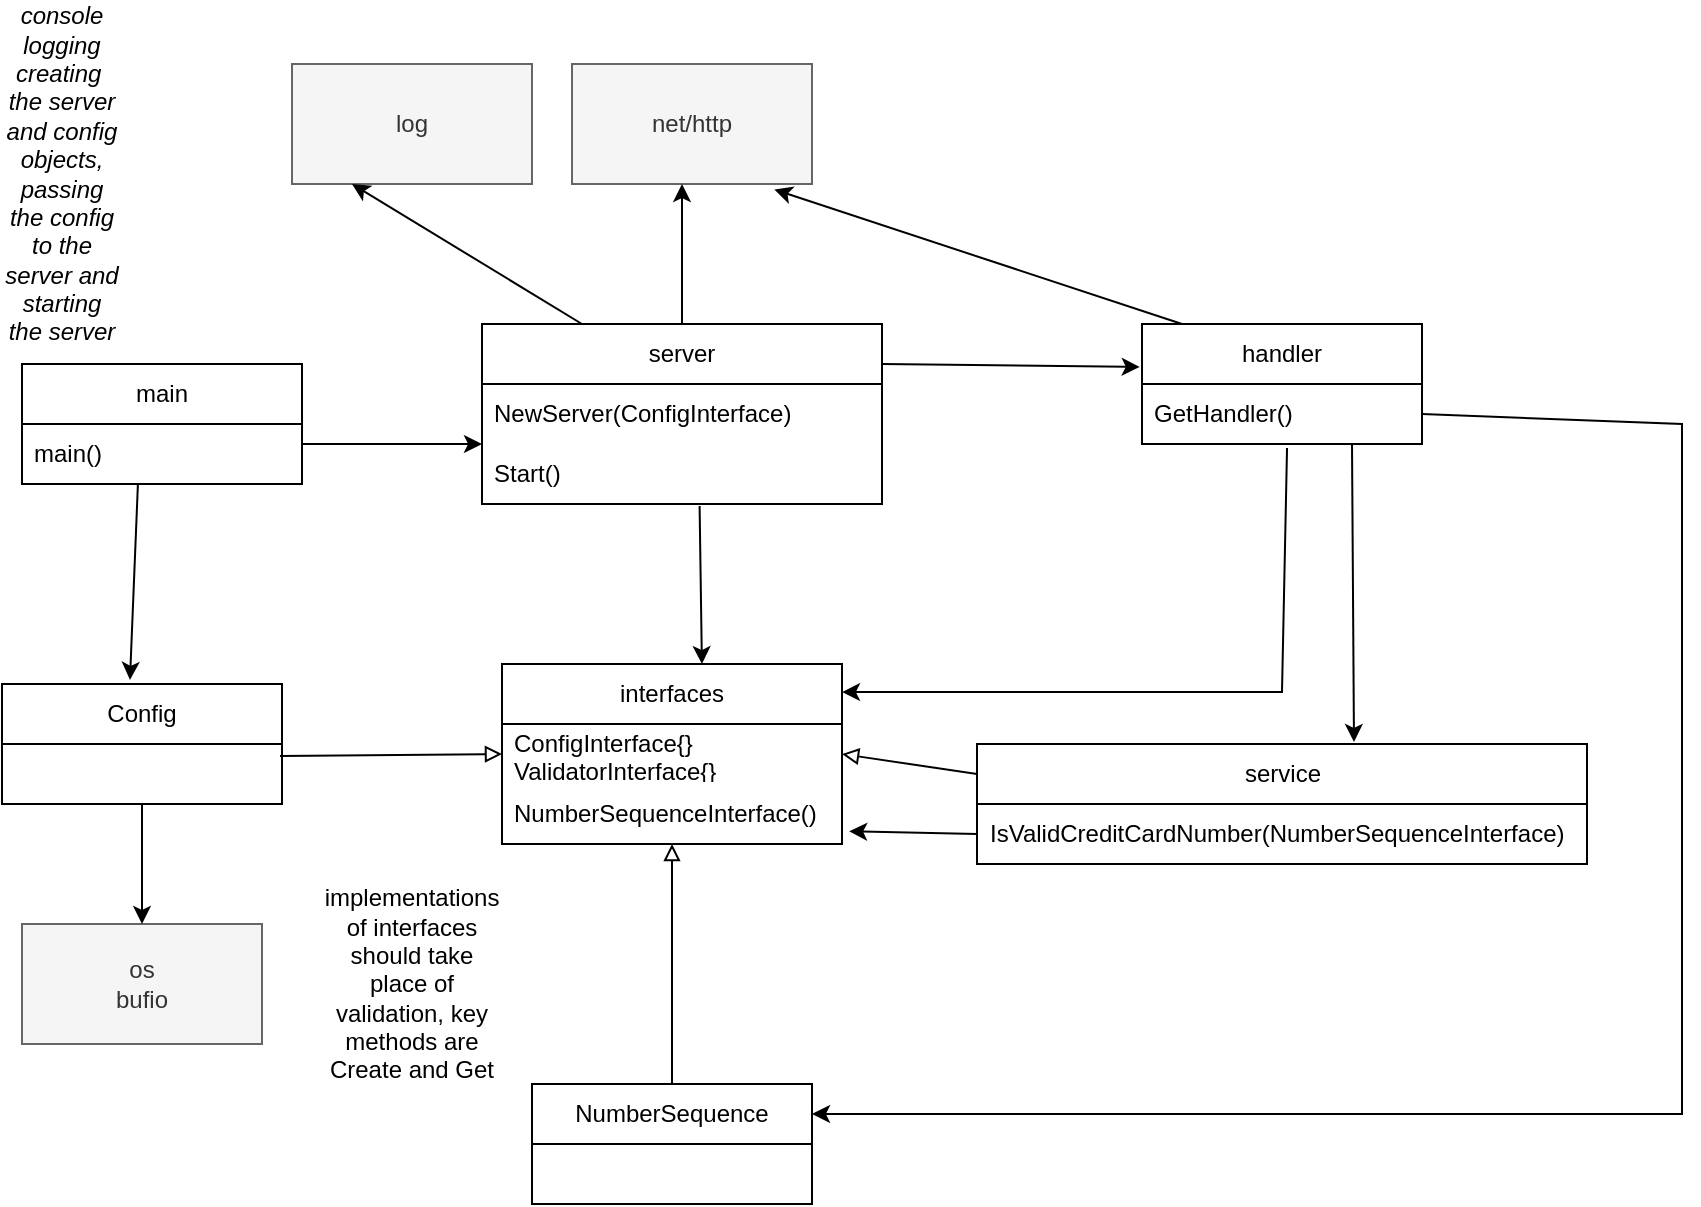 <mxfile version="26.0.7">
  <diagram id="C5RBs43oDa-KdzZeNtuy" name="Page-1">
    <mxGraphModel dx="1114" dy="784" grid="1" gridSize="10" guides="1" tooltips="1" connect="1" arrows="1" fold="1" page="1" pageScale="1" pageWidth="827" pageHeight="1169" math="0" shadow="0">
      <root>
        <mxCell id="WIyWlLk6GJQsqaUBKTNV-0" />
        <mxCell id="WIyWlLk6GJQsqaUBKTNV-1" parent="WIyWlLk6GJQsqaUBKTNV-0" />
        <mxCell id="FblH6l9M7fZanG1C1Pi8-64" value="main" style="swimlane;fontStyle=0;childLayout=stackLayout;horizontal=1;startSize=30;horizontalStack=0;resizeParent=1;resizeParentMax=0;resizeLast=0;collapsible=1;marginBottom=0;whiteSpace=wrap;html=1;" parent="WIyWlLk6GJQsqaUBKTNV-1" vertex="1">
          <mxGeometry x="30" y="260" width="140" height="60" as="geometry" />
        </mxCell>
        <mxCell id="FblH6l9M7fZanG1C1Pi8-65" value="main()" style="text;strokeColor=none;fillColor=none;align=left;verticalAlign=middle;spacingLeft=4;spacingRight=4;overflow=hidden;points=[[0,0.5],[1,0.5]];portConstraint=eastwest;rotatable=0;whiteSpace=wrap;html=1;" parent="FblH6l9M7fZanG1C1Pi8-64" vertex="1">
          <mxGeometry y="30" width="140" height="30" as="geometry" />
        </mxCell>
        <mxCell id="FblH6l9M7fZanG1C1Pi8-68" value="server" style="swimlane;fontStyle=0;childLayout=stackLayout;horizontal=1;startSize=30;horizontalStack=0;resizeParent=1;resizeParentMax=0;resizeLast=0;collapsible=1;marginBottom=0;whiteSpace=wrap;html=1;" parent="WIyWlLk6GJQsqaUBKTNV-1" vertex="1">
          <mxGeometry x="260" y="240" width="200" height="90" as="geometry" />
        </mxCell>
        <mxCell id="FblH6l9M7fZanG1C1Pi8-69" value="NewServer(ConfigInterface)" style="text;strokeColor=none;fillColor=none;align=left;verticalAlign=middle;spacingLeft=4;spacingRight=4;overflow=hidden;points=[[0,0.5],[1,0.5]];portConstraint=eastwest;rotatable=0;whiteSpace=wrap;html=1;" parent="FblH6l9M7fZanG1C1Pi8-68" vertex="1">
          <mxGeometry y="30" width="200" height="30" as="geometry" />
        </mxCell>
        <mxCell id="FblH6l9M7fZanG1C1Pi8-70" value="Start()" style="text;strokeColor=none;fillColor=none;align=left;verticalAlign=middle;spacingLeft=4;spacingRight=4;overflow=hidden;points=[[0,0.5],[1,0.5]];portConstraint=eastwest;rotatable=0;whiteSpace=wrap;html=1;" parent="FblH6l9M7fZanG1C1Pi8-68" vertex="1">
          <mxGeometry y="60" width="200" height="30" as="geometry" />
        </mxCell>
        <mxCell id="FblH6l9M7fZanG1C1Pi8-72" value="Config" style="swimlane;fontStyle=0;childLayout=stackLayout;horizontal=1;startSize=30;horizontalStack=0;resizeParent=1;resizeParentMax=0;resizeLast=0;collapsible=1;marginBottom=0;whiteSpace=wrap;html=1;" parent="WIyWlLk6GJQsqaUBKTNV-1" vertex="1">
          <mxGeometry x="20" y="420" width="140" height="60" as="geometry" />
        </mxCell>
        <mxCell id="FblH6l9M7fZanG1C1Pi8-76" value="" style="endArrow=classic;html=1;rounded=0;" parent="WIyWlLk6GJQsqaUBKTNV-1" edge="1">
          <mxGeometry width="50" height="50" relative="1" as="geometry">
            <mxPoint x="170" y="300" as="sourcePoint" />
            <mxPoint x="260" y="300" as="targetPoint" />
          </mxGeometry>
        </mxCell>
        <mxCell id="FblH6l9M7fZanG1C1Pi8-77" value="" style="endArrow=classic;html=1;rounded=0;exitX=0.414;exitY=1;exitDx=0;exitDy=0;exitPerimeter=0;entryX=0.457;entryY=-0.017;entryDx=0;entryDy=0;entryPerimeter=0;" parent="WIyWlLk6GJQsqaUBKTNV-1" source="FblH6l9M7fZanG1C1Pi8-65" edge="1">
          <mxGeometry width="50" height="50" relative="1" as="geometry">
            <mxPoint x="94.96" y="353" as="sourcePoint" />
            <mxPoint x="83.98" y="417.96" as="targetPoint" />
          </mxGeometry>
        </mxCell>
        <mxCell id="FblH6l9M7fZanG1C1Pi8-79" value="interfaces" style="swimlane;fontStyle=0;childLayout=stackLayout;horizontal=1;startSize=30;horizontalStack=0;resizeParent=1;resizeParentMax=0;resizeLast=0;collapsible=1;marginBottom=0;whiteSpace=wrap;html=1;" parent="WIyWlLk6GJQsqaUBKTNV-1" vertex="1">
          <mxGeometry x="270" y="410" width="170" height="90" as="geometry" />
        </mxCell>
        <mxCell id="FblH6l9M7fZanG1C1Pi8-80" value="ConfigInterface{}&lt;div&gt;ValidatorInterface{}&lt;/div&gt;" style="text;strokeColor=none;fillColor=none;align=left;verticalAlign=middle;spacingLeft=4;spacingRight=4;overflow=hidden;points=[[0,0.5],[1,0.5]];portConstraint=eastwest;rotatable=0;whiteSpace=wrap;html=1;" parent="FblH6l9M7fZanG1C1Pi8-79" vertex="1">
          <mxGeometry y="30" width="170" height="30" as="geometry" />
        </mxCell>
        <mxCell id="FblH6l9M7fZanG1C1Pi8-81" value="NumberSequenceInterface()" style="text;strokeColor=none;fillColor=none;align=left;verticalAlign=middle;spacingLeft=4;spacingRight=4;overflow=hidden;points=[[0,0.5],[1,0.5]];portConstraint=eastwest;rotatable=0;whiteSpace=wrap;html=1;" parent="FblH6l9M7fZanG1C1Pi8-79" vertex="1">
          <mxGeometry y="60" width="170" height="30" as="geometry" />
        </mxCell>
        <mxCell id="FblH6l9M7fZanG1C1Pi8-84" value="" style="endArrow=block;html=1;rounded=0;entryX=0;entryY=0.5;entryDx=0;entryDy=0;exitX=0.993;exitY=0.2;exitDx=0;exitDy=0;exitPerimeter=0;endFill=0;" parent="WIyWlLk6GJQsqaUBKTNV-1" target="FblH6l9M7fZanG1C1Pi8-80" edge="1">
          <mxGeometry width="50" height="50" relative="1" as="geometry">
            <mxPoint x="159.02" y="456.0" as="sourcePoint" />
            <mxPoint x="210" y="390" as="targetPoint" />
          </mxGeometry>
        </mxCell>
        <mxCell id="FblH6l9M7fZanG1C1Pi8-88" value="handler" style="swimlane;fontStyle=0;childLayout=stackLayout;horizontal=1;startSize=30;horizontalStack=0;resizeParent=1;resizeParentMax=0;resizeLast=0;collapsible=1;marginBottom=0;whiteSpace=wrap;html=1;" parent="WIyWlLk6GJQsqaUBKTNV-1" vertex="1">
          <mxGeometry x="590" y="240" width="140" height="60" as="geometry" />
        </mxCell>
        <mxCell id="FblH6l9M7fZanG1C1Pi8-89" value="GetHandler()" style="text;strokeColor=none;fillColor=none;align=left;verticalAlign=middle;spacingLeft=4;spacingRight=4;overflow=hidden;points=[[0,0.5],[1,0.5]];portConstraint=eastwest;rotatable=0;whiteSpace=wrap;html=1;" parent="FblH6l9M7fZanG1C1Pi8-88" vertex="1">
          <mxGeometry y="30" width="140" height="30" as="geometry" />
        </mxCell>
        <mxCell id="FblH6l9M7fZanG1C1Pi8-92" value="service" style="swimlane;fontStyle=0;childLayout=stackLayout;horizontal=1;startSize=30;horizontalStack=0;resizeParent=1;resizeParentMax=0;resizeLast=0;collapsible=1;marginBottom=0;whiteSpace=wrap;html=1;" parent="WIyWlLk6GJQsqaUBKTNV-1" vertex="1">
          <mxGeometry x="507.5" y="450" width="305" height="60" as="geometry" />
        </mxCell>
        <mxCell id="FblH6l9M7fZanG1C1Pi8-93" value="IsValidCreditCardNumber(NumberSequenceInterface)" style="text;strokeColor=none;fillColor=none;align=left;verticalAlign=middle;spacingLeft=4;spacingRight=4;overflow=hidden;points=[[0,0.5],[1,0.5]];portConstraint=eastwest;rotatable=0;whiteSpace=wrap;html=1;" parent="FblH6l9M7fZanG1C1Pi8-92" vertex="1">
          <mxGeometry y="30" width="305" height="30" as="geometry" />
        </mxCell>
        <mxCell id="FblH6l9M7fZanG1C1Pi8-96" value="" style="endArrow=classic;html=1;rounded=0;exitX=0.518;exitY=1.067;exitDx=0;exitDy=0;exitPerimeter=0;entryX=1;entryY=0.156;entryDx=0;entryDy=0;entryPerimeter=0;" parent="WIyWlLk6GJQsqaUBKTNV-1" source="FblH6l9M7fZanG1C1Pi8-89" target="FblH6l9M7fZanG1C1Pi8-79" edge="1">
          <mxGeometry width="50" height="50" relative="1" as="geometry">
            <mxPoint x="680" y="340" as="sourcePoint" />
            <mxPoint x="730" y="290" as="targetPoint" />
            <Array as="points">
              <mxPoint x="660" y="424" />
            </Array>
          </mxGeometry>
        </mxCell>
        <mxCell id="FblH6l9M7fZanG1C1Pi8-97" value="" style="endArrow=classic;html=1;rounded=0;entryX=-0.008;entryY=0.358;entryDx=0;entryDy=0;entryPerimeter=0;" parent="WIyWlLk6GJQsqaUBKTNV-1" target="FblH6l9M7fZanG1C1Pi8-88" edge="1">
          <mxGeometry width="50" height="50" relative="1" as="geometry">
            <mxPoint x="460" y="260" as="sourcePoint" />
            <mxPoint x="510" y="210" as="targetPoint" />
          </mxGeometry>
        </mxCell>
        <mxCell id="FblH6l9M7fZanG1C1Pi8-98" value="NumberSequence" style="swimlane;fontStyle=0;childLayout=stackLayout;horizontal=1;startSize=30;horizontalStack=0;resizeParent=1;resizeParentMax=0;resizeLast=0;collapsible=1;marginBottom=0;whiteSpace=wrap;html=1;" parent="WIyWlLk6GJQsqaUBKTNV-1" vertex="1">
          <mxGeometry x="285" y="620" width="140" height="60" as="geometry" />
        </mxCell>
        <mxCell id="FblH6l9M7fZanG1C1Pi8-102" value="" style="endArrow=classic;html=1;rounded=0;exitX=0;exitY=0.5;exitDx=0;exitDy=0;entryX=1.021;entryY=0.788;entryDx=0;entryDy=0;entryPerimeter=0;" parent="WIyWlLk6GJQsqaUBKTNV-1" source="FblH6l9M7fZanG1C1Pi8-93" target="FblH6l9M7fZanG1C1Pi8-81" edge="1">
          <mxGeometry width="50" height="50" relative="1" as="geometry">
            <mxPoint x="260" y="690" as="sourcePoint" />
            <mxPoint x="310" y="640" as="targetPoint" />
          </mxGeometry>
        </mxCell>
        <mxCell id="FblH6l9M7fZanG1C1Pi8-103" value="" style="endArrow=block;html=1;rounded=0;exitX=0.5;exitY=0;exitDx=0;exitDy=0;endFill=0;" parent="WIyWlLk6GJQsqaUBKTNV-1" source="FblH6l9M7fZanG1C1Pi8-98" target="FblH6l9M7fZanG1C1Pi8-81" edge="1">
          <mxGeometry width="50" height="50" relative="1" as="geometry">
            <mxPoint x="355" y="610" as="sourcePoint" />
            <mxPoint x="450" y="550" as="targetPoint" />
          </mxGeometry>
        </mxCell>
        <mxCell id="FblH6l9M7fZanG1C1Pi8-105" value="&lt;i&gt;console logging&lt;/i&gt;&lt;div&gt;&lt;i&gt;creating&amp;nbsp; the server and config objects, passing the config to the server and starting the server&lt;/i&gt;&lt;/div&gt;" style="text;html=1;align=center;verticalAlign=middle;whiteSpace=wrap;rounded=0;" parent="WIyWlLk6GJQsqaUBKTNV-1" vertex="1">
          <mxGeometry x="20" y="150" width="60" height="30" as="geometry" />
        </mxCell>
        <mxCell id="FblH6l9M7fZanG1C1Pi8-110" value="" style="endArrow=classic;html=1;rounded=0;entryX=0.588;entryY=0;entryDx=0;entryDy=0;entryPerimeter=0;exitX=0.544;exitY=1.035;exitDx=0;exitDy=0;exitPerimeter=0;" parent="WIyWlLk6GJQsqaUBKTNV-1" source="FblH6l9M7fZanG1C1Pi8-70" target="FblH6l9M7fZanG1C1Pi8-79" edge="1">
          <mxGeometry width="50" height="50" relative="1" as="geometry">
            <mxPoint x="380" y="360" as="sourcePoint" />
            <mxPoint x="430" y="310" as="targetPoint" />
          </mxGeometry>
        </mxCell>
        <mxCell id="FblH6l9M7fZanG1C1Pi8-111" value="implementations of interfaces should take place of validation, key methods are Create and Get" style="text;html=1;align=center;verticalAlign=middle;whiteSpace=wrap;rounded=0;" parent="WIyWlLk6GJQsqaUBKTNV-1" vertex="1">
          <mxGeometry x="195" y="555" width="60" height="30" as="geometry" />
        </mxCell>
        <mxCell id="FblH6l9M7fZanG1C1Pi8-115" value="os&lt;div&gt;bufio&lt;/div&gt;" style="rounded=0;whiteSpace=wrap;html=1;fillColor=#f5f5f5;fontColor=#333333;strokeColor=#666666;" parent="WIyWlLk6GJQsqaUBKTNV-1" vertex="1">
          <mxGeometry x="30" y="540" width="120" height="60" as="geometry" />
        </mxCell>
        <mxCell id="FblH6l9M7fZanG1C1Pi8-116" value="" style="endArrow=classic;html=1;rounded=0;entryX=0.5;entryY=0;entryDx=0;entryDy=0;exitX=0.5;exitY=1;exitDx=0;exitDy=0;" parent="WIyWlLk6GJQsqaUBKTNV-1" source="FblH6l9M7fZanG1C1Pi8-72" target="FblH6l9M7fZanG1C1Pi8-115" edge="1">
          <mxGeometry width="50" height="50" relative="1" as="geometry">
            <mxPoint x="90" y="740" as="sourcePoint" />
            <mxPoint x="140" y="690" as="targetPoint" />
          </mxGeometry>
        </mxCell>
        <mxCell id="FblH6l9M7fZanG1C1Pi8-117" value="net/http" style="rounded=0;whiteSpace=wrap;html=1;fillColor=#f5f5f5;fontColor=#333333;strokeColor=#666666;" parent="WIyWlLk6GJQsqaUBKTNV-1" vertex="1">
          <mxGeometry x="305" y="110" width="120" height="60" as="geometry" />
        </mxCell>
        <mxCell id="FblH6l9M7fZanG1C1Pi8-118" value="" style="endArrow=classic;html=1;rounded=0;exitX=0.5;exitY=0;exitDx=0;exitDy=0;" parent="WIyWlLk6GJQsqaUBKTNV-1" source="FblH6l9M7fZanG1C1Pi8-68" edge="1">
          <mxGeometry width="50" height="50" relative="1" as="geometry">
            <mxPoint x="310" y="220" as="sourcePoint" />
            <mxPoint x="360" y="170" as="targetPoint" />
          </mxGeometry>
        </mxCell>
        <mxCell id="FblH6l9M7fZanG1C1Pi8-119" value="log" style="rounded=0;whiteSpace=wrap;html=1;fillColor=#f5f5f5;fontColor=#333333;strokeColor=#666666;" parent="WIyWlLk6GJQsqaUBKTNV-1" vertex="1">
          <mxGeometry x="165" y="110" width="120" height="60" as="geometry" />
        </mxCell>
        <mxCell id="FblH6l9M7fZanG1C1Pi8-120" value="" style="endArrow=classic;html=1;rounded=0;entryX=0.25;entryY=1;entryDx=0;entryDy=0;exitX=0.25;exitY=0;exitDx=0;exitDy=0;" parent="WIyWlLk6GJQsqaUBKTNV-1" source="FblH6l9M7fZanG1C1Pi8-68" target="FblH6l9M7fZanG1C1Pi8-119" edge="1">
          <mxGeometry width="50" height="50" relative="1" as="geometry">
            <mxPoint x="410" y="240" as="sourcePoint" />
            <mxPoint x="460" y="190" as="targetPoint" />
          </mxGeometry>
        </mxCell>
        <mxCell id="FblH6l9M7fZanG1C1Pi8-121" value="" style="endArrow=classic;html=1;rounded=0;exitX=0.143;exitY=0;exitDx=0;exitDy=0;exitPerimeter=0;entryX=0.843;entryY=1.046;entryDx=0;entryDy=0;entryPerimeter=0;" parent="WIyWlLk6GJQsqaUBKTNV-1" source="FblH6l9M7fZanG1C1Pi8-88" target="FblH6l9M7fZanG1C1Pi8-117" edge="1">
          <mxGeometry width="50" height="50" relative="1" as="geometry">
            <mxPoint x="530" y="210" as="sourcePoint" />
            <mxPoint x="580" y="160" as="targetPoint" />
          </mxGeometry>
        </mxCell>
        <mxCell id="0bn-AWep2c3Ca-3s1CeS-0" value="" style="endArrow=block;html=1;rounded=0;exitX=0;exitY=0.25;exitDx=0;exitDy=0;entryX=1;entryY=0.5;entryDx=0;entryDy=0;endFill=0;" parent="WIyWlLk6GJQsqaUBKTNV-1" source="FblH6l9M7fZanG1C1Pi8-92" target="FblH6l9M7fZanG1C1Pi8-80" edge="1">
          <mxGeometry width="50" height="50" relative="1" as="geometry">
            <mxPoint x="620" y="430" as="sourcePoint" />
            <mxPoint x="670" y="380" as="targetPoint" />
          </mxGeometry>
        </mxCell>
        <mxCell id="d7AK1jRTiBcMv6PSTN_m-0" value="" style="endArrow=classic;html=1;rounded=0;exitX=0.75;exitY=1;exitDx=0;exitDy=0;exitPerimeter=0;entryX=0.618;entryY=-0.017;entryDx=0;entryDy=0;entryPerimeter=0;" edge="1" parent="WIyWlLk6GJQsqaUBKTNV-1" source="FblH6l9M7fZanG1C1Pi8-89" target="FblH6l9M7fZanG1C1Pi8-92">
          <mxGeometry width="50" height="50" relative="1" as="geometry">
            <mxPoint x="720" y="390" as="sourcePoint" />
            <mxPoint x="770" y="340" as="targetPoint" />
          </mxGeometry>
        </mxCell>
        <mxCell id="d7AK1jRTiBcMv6PSTN_m-1" value="" style="endArrow=classic;html=1;rounded=0;entryX=1;entryY=0.25;entryDx=0;entryDy=0;exitX=1;exitY=0.5;exitDx=0;exitDy=0;" edge="1" parent="WIyWlLk6GJQsqaUBKTNV-1" source="FblH6l9M7fZanG1C1Pi8-89" target="FblH6l9M7fZanG1C1Pi8-98">
          <mxGeometry width="50" height="50" relative="1" as="geometry">
            <mxPoint x="860" y="635" as="sourcePoint" />
            <mxPoint x="710" y="570" as="targetPoint" />
            <Array as="points">
              <mxPoint x="860" y="290" />
              <mxPoint x="860" y="635" />
            </Array>
          </mxGeometry>
        </mxCell>
      </root>
    </mxGraphModel>
  </diagram>
</mxfile>
